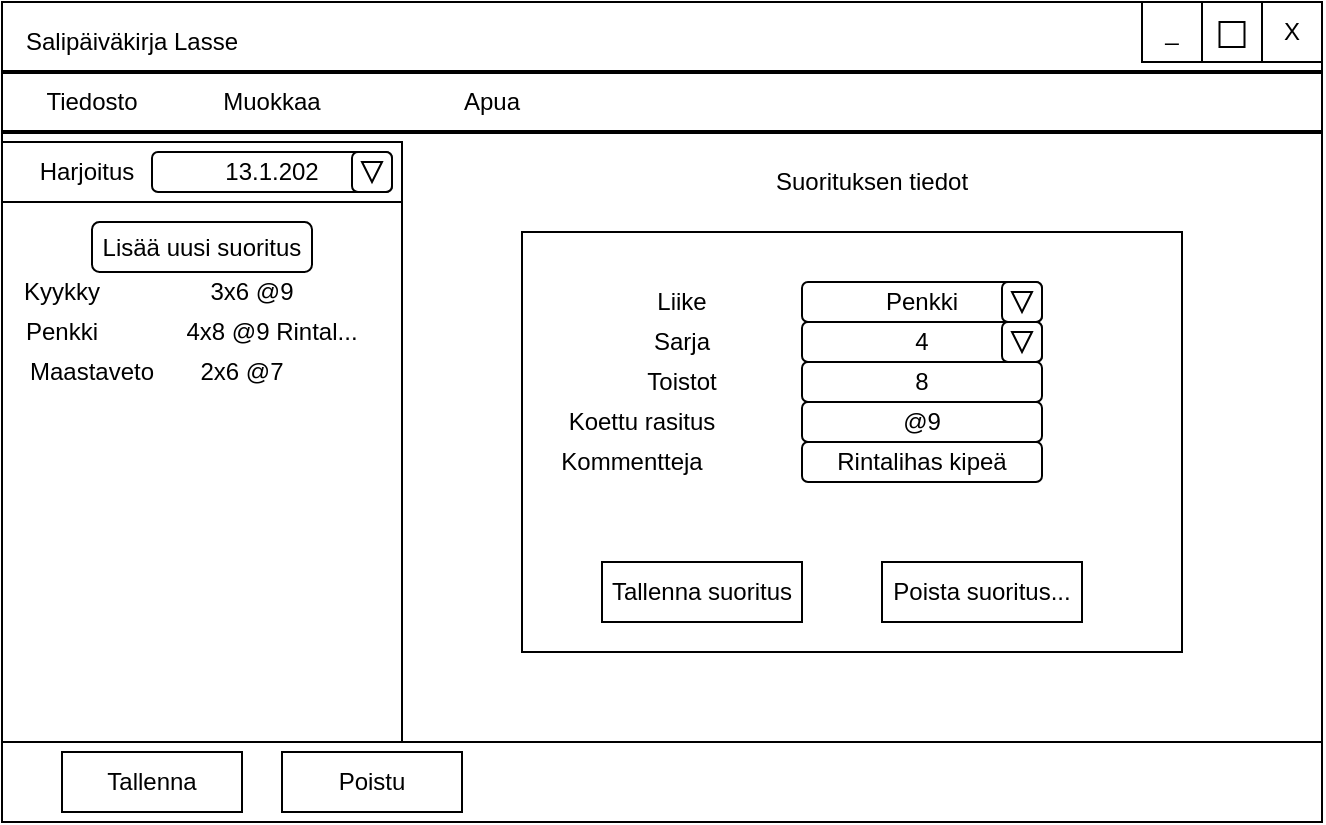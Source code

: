 <mxfile version="14.1.8" type="device"><diagram id="Pyj7mjHDO6vf3rIFBODI" name="Page-1"><mxGraphModel dx="1024" dy="592" grid="1" gridSize="10" guides="1" tooltips="1" connect="1" arrows="1" fold="1" page="1" pageScale="1" pageWidth="850" pageHeight="1100" math="0" shadow="0"><root><mxCell id="0"/><mxCell id="1" parent="0"/><mxCell id="4zN_rTpdoioOLtASMU_B-1" value="" style="rounded=0;whiteSpace=wrap;html=1;" parent="1" vertex="1"><mxGeometry x="80" y="80" width="660" height="370" as="geometry"/></mxCell><mxCell id="4zN_rTpdoioOLtASMU_B-3" value="" style="line;strokeWidth=2;html=1;" parent="1" vertex="1"><mxGeometry x="80" y="110" width="660" height="10" as="geometry"/></mxCell><mxCell id="4zN_rTpdoioOLtASMU_B-4" value="X" style="rounded=0;whiteSpace=wrap;html=1;" parent="1" vertex="1"><mxGeometry x="710" y="80" width="30" height="30" as="geometry"/></mxCell><mxCell id="4zN_rTpdoioOLtASMU_B-5" value="Salipäiväkirja Lasse" style="text;html=1;strokeColor=none;fillColor=none;align=center;verticalAlign=middle;whiteSpace=wrap;rounded=0;" parent="1" vertex="1"><mxGeometry x="90" y="90" width="110" height="20" as="geometry"/></mxCell><mxCell id="4zN_rTpdoioOLtASMU_B-7" value="" style="line;strokeWidth=2;html=1;" parent="1" vertex="1"><mxGeometry x="80" y="140" width="660" height="10" as="geometry"/></mxCell><mxCell id="4zN_rTpdoioOLtASMU_B-8" value="Apua" style="text;html=1;strokeColor=none;fillColor=none;align=center;verticalAlign=middle;whiteSpace=wrap;rounded=0;" parent="1" vertex="1"><mxGeometry x="280" y="120" width="90" height="20" as="geometry"/></mxCell><mxCell id="4zN_rTpdoioOLtASMU_B-9" value="Muokkaa" style="text;html=1;strokeColor=none;fillColor=none;align=center;verticalAlign=middle;whiteSpace=wrap;rounded=0;" parent="1" vertex="1"><mxGeometry x="170" y="120" width="90" height="20" as="geometry"/></mxCell><mxCell id="4zN_rTpdoioOLtASMU_B-10" value="Tiedosto" style="text;html=1;strokeColor=none;fillColor=none;align=center;verticalAlign=middle;whiteSpace=wrap;rounded=0;" parent="1" vertex="1"><mxGeometry x="80" y="120" width="90" height="20" as="geometry"/></mxCell><mxCell id="4zN_rTpdoioOLtASMU_B-12" value="" style="rounded=0;whiteSpace=wrap;html=1;" parent="1" vertex="1"><mxGeometry x="80" y="150" width="200" height="300" as="geometry"/></mxCell><mxCell id="4zN_rTpdoioOLtASMU_B-14" value="" style="rounded=0;whiteSpace=wrap;html=1;" parent="1" vertex="1"><mxGeometry x="80" y="150" width="200" height="30" as="geometry"/></mxCell><mxCell id="4zN_rTpdoioOLtASMU_B-15" value="Kyykky" style="text;html=1;strokeColor=none;fillColor=none;align=center;verticalAlign=middle;whiteSpace=wrap;rounded=0;" parent="1" vertex="1"><mxGeometry x="90" y="215" width="40" height="20" as="geometry"/></mxCell><mxCell id="4zN_rTpdoioOLtASMU_B-16" value="Penkki" style="text;html=1;strokeColor=none;fillColor=none;align=center;verticalAlign=middle;whiteSpace=wrap;rounded=0;" parent="1" vertex="1"><mxGeometry x="90" y="235" width="40" height="20" as="geometry"/></mxCell><mxCell id="4zN_rTpdoioOLtASMU_B-17" value="Maastaveto" style="text;html=1;strokeColor=none;fillColor=none;align=center;verticalAlign=middle;whiteSpace=wrap;rounded=0;" parent="1" vertex="1"><mxGeometry x="90" y="255" width="70" height="20" as="geometry"/></mxCell><mxCell id="4zN_rTpdoioOLtASMU_B-18" value="Lisää uusi suoritus" style="rounded=1;whiteSpace=wrap;html=1;" parent="1" vertex="1"><mxGeometry x="125" y="190" width="110" height="25" as="geometry"/></mxCell><mxCell id="4zN_rTpdoioOLtASMU_B-20" value="" style="rounded=0;whiteSpace=wrap;html=1;" parent="1" vertex="1"><mxGeometry x="80" y="450" width="660" height="40" as="geometry"/></mxCell><mxCell id="4zN_rTpdoioOLtASMU_B-22" value="Tallenna" style="rounded=0;whiteSpace=wrap;html=1;" parent="1" vertex="1"><mxGeometry x="110" y="455" width="90" height="30" as="geometry"/></mxCell><mxCell id="4zN_rTpdoioOLtASMU_B-23" value="" style="rounded=0;whiteSpace=wrap;html=1;" parent="1" vertex="1"><mxGeometry x="340" y="195" width="330" height="210" as="geometry"/></mxCell><mxCell id="4zN_rTpdoioOLtASMU_B-24" value="Suorituksen tiedot" style="text;html=1;strokeColor=none;fillColor=none;align=center;verticalAlign=middle;whiteSpace=wrap;rounded=0;" parent="1" vertex="1"><mxGeometry x="460" y="160" width="110" height="20" as="geometry"/></mxCell><mxCell id="4zN_rTpdoioOLtASMU_B-25" value="Liike" style="text;html=1;strokeColor=none;fillColor=none;align=center;verticalAlign=middle;whiteSpace=wrap;rounded=0;" parent="1" vertex="1"><mxGeometry x="400" y="220" width="40" height="20" as="geometry"/></mxCell><mxCell id="4zN_rTpdoioOLtASMU_B-26" value="Sarja" style="text;html=1;strokeColor=none;fillColor=none;align=center;verticalAlign=middle;whiteSpace=wrap;rounded=0;" parent="1" vertex="1"><mxGeometry x="400" y="240" width="40" height="20" as="geometry"/></mxCell><mxCell id="4zN_rTpdoioOLtASMU_B-27" value="Toistot" style="text;html=1;strokeColor=none;fillColor=none;align=center;verticalAlign=middle;whiteSpace=wrap;rounded=0;" parent="1" vertex="1"><mxGeometry x="400" y="260" width="40" height="20" as="geometry"/></mxCell><mxCell id="4zN_rTpdoioOLtASMU_B-28" value="Koettu rasitus" style="text;html=1;strokeColor=none;fillColor=none;align=center;verticalAlign=middle;whiteSpace=wrap;rounded=0;" parent="1" vertex="1"><mxGeometry x="360" y="280" width="80" height="20" as="geometry"/></mxCell><mxCell id="4zN_rTpdoioOLtASMU_B-29" value="Kommentteja" style="text;html=1;strokeColor=none;fillColor=none;align=center;verticalAlign=middle;whiteSpace=wrap;rounded=0;" parent="1" vertex="1"><mxGeometry x="350" y="300" width="90" height="20" as="geometry"/></mxCell><mxCell id="4zN_rTpdoioOLtASMU_B-30" value="Penkki" style="rounded=1;whiteSpace=wrap;html=1;" parent="1" vertex="1"><mxGeometry x="480" y="220" width="120" height="20" as="geometry"/></mxCell><mxCell id="4zN_rTpdoioOLtASMU_B-31" value="4" style="rounded=1;whiteSpace=wrap;html=1;" parent="1" vertex="1"><mxGeometry x="480" y="240" width="120" height="20" as="geometry"/></mxCell><mxCell id="4zN_rTpdoioOLtASMU_B-32" value="8" style="rounded=1;whiteSpace=wrap;html=1;" parent="1" vertex="1"><mxGeometry x="480" y="260" width="120" height="20" as="geometry"/></mxCell><mxCell id="4zN_rTpdoioOLtASMU_B-33" value="@9" style="rounded=1;whiteSpace=wrap;html=1;" parent="1" vertex="1"><mxGeometry x="480" y="280" width="120" height="20" as="geometry"/></mxCell><mxCell id="4zN_rTpdoioOLtASMU_B-34" value="Rintalihas kipeä" style="rounded=1;whiteSpace=wrap;html=1;" parent="1" vertex="1"><mxGeometry x="480" y="300" width="120" height="20" as="geometry"/></mxCell><mxCell id="4zN_rTpdoioOLtASMU_B-21" value="Tallenna suoritus" style="rounded=0;whiteSpace=wrap;html=1;" parent="1" vertex="1"><mxGeometry x="380" y="360" width="100" height="30" as="geometry"/></mxCell><mxCell id="4zN_rTpdoioOLtASMU_B-35" value="3x6 @9" style="text;html=1;strokeColor=none;fillColor=none;align=center;verticalAlign=middle;whiteSpace=wrap;rounded=0;" parent="1" vertex="1"><mxGeometry x="175" y="215" width="60" height="20" as="geometry"/></mxCell><mxCell id="4zN_rTpdoioOLtASMU_B-36" value="4x8 @9 Rintal..." style="text;html=1;strokeColor=none;fillColor=none;align=center;verticalAlign=middle;whiteSpace=wrap;rounded=0;" parent="1" vertex="1"><mxGeometry x="170" y="235" width="90" height="20" as="geometry"/></mxCell><mxCell id="4zN_rTpdoioOLtASMU_B-37" value="2x6 @7" style="text;html=1;strokeColor=none;fillColor=none;align=center;verticalAlign=middle;whiteSpace=wrap;rounded=0;" parent="1" vertex="1"><mxGeometry x="170" y="255" width="60" height="20" as="geometry"/></mxCell><mxCell id="4zN_rTpdoioOLtASMU_B-38" value="" style="rounded=1;whiteSpace=wrap;html=1;" parent="1" vertex="1"><mxGeometry x="580" y="220" width="20" height="20" as="geometry"/></mxCell><mxCell id="4zN_rTpdoioOLtASMU_B-40" value="" style="triangle;whiteSpace=wrap;html=1;rotation=90;" parent="1" vertex="1"><mxGeometry x="585" y="225" width="10" height="10" as="geometry"/></mxCell><mxCell id="4zN_rTpdoioOLtASMU_B-41" value="Harjoitus" style="text;html=1;strokeColor=none;fillColor=none;align=center;verticalAlign=middle;whiteSpace=wrap;rounded=0;" parent="1" vertex="1"><mxGeometry x="85" y="155" width="75" height="20" as="geometry"/></mxCell><mxCell id="4zN_rTpdoioOLtASMU_B-42" value="13.1.202" style="rounded=1;whiteSpace=wrap;html=1;" parent="1" vertex="1"><mxGeometry x="155" y="155" width="120" height="20" as="geometry"/></mxCell><mxCell id="4zN_rTpdoioOLtASMU_B-45" value="" style="rounded=1;whiteSpace=wrap;html=1;" parent="1" vertex="1"><mxGeometry x="255" y="155" width="20" height="20" as="geometry"/></mxCell><mxCell id="4zN_rTpdoioOLtASMU_B-51" value="" style="triangle;whiteSpace=wrap;html=1;rotation=90;" parent="1" vertex="1"><mxGeometry x="260" y="160" width="10" height="10" as="geometry"/></mxCell><mxCell id="4zN_rTpdoioOLtASMU_B-52" value="Poistu" style="rounded=0;whiteSpace=wrap;html=1;" parent="1" vertex="1"><mxGeometry x="220" y="455" width="90" height="30" as="geometry"/></mxCell><mxCell id="4zN_rTpdoioOLtASMU_B-53" value="" style="rounded=0;whiteSpace=wrap;html=1;" parent="1" vertex="1"><mxGeometry x="680" y="80" width="30" height="30" as="geometry"/></mxCell><mxCell id="4zN_rTpdoioOLtASMU_B-54" value="_" style="rounded=0;whiteSpace=wrap;html=1;" parent="1" vertex="1"><mxGeometry x="650" y="80" width="30" height="30" as="geometry"/></mxCell><mxCell id="4zN_rTpdoioOLtASMU_B-56" value="" style="whiteSpace=wrap;html=1;aspect=fixed;" parent="1" vertex="1"><mxGeometry x="688.75" y="90" width="12.5" height="12.5" as="geometry"/></mxCell><mxCell id="v-i0TUnzTCLLhltGrOCt-2" value="" style="rounded=1;whiteSpace=wrap;html=1;" parent="1" vertex="1"><mxGeometry x="580" y="240" width="20" height="20" as="geometry"/></mxCell><mxCell id="v-i0TUnzTCLLhltGrOCt-3" value="" style="triangle;whiteSpace=wrap;html=1;rotation=90;" parent="1" vertex="1"><mxGeometry x="585" y="245" width="10" height="10" as="geometry"/></mxCell><mxCell id="j1ePuBQ96QE6TCxXAU-3-1" value="Poista suoritus..." style="rounded=0;whiteSpace=wrap;html=1;" parent="1" vertex="1"><mxGeometry x="520" y="360" width="100" height="30" as="geometry"/></mxCell></root></mxGraphModel></diagram></mxfile>